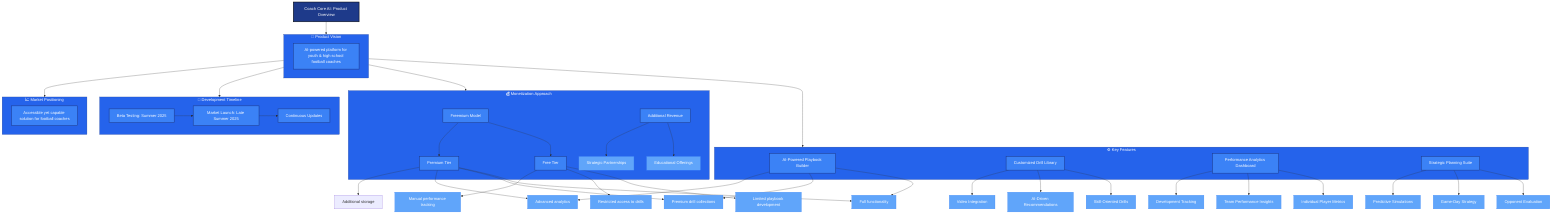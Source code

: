 flowchart TD
    title["Coach Core AI: Product Overview"]
    title --> vision

    subgraph vision["🎯 Product Vision"]
        ai["AI-powered platform for youth & high school football coaches"]
    end

    vision --> features
    vision --> monetization
    vision --> timeline
    vision --> market

    subgraph features["⚙️ Key Features"]
        playbook["AI-Powered Playbook Builder"]
        drills["Customized Drill Library"]
        analytics["Performance Analytics Dashboard"]
        planning["Strategic Planning Suite"]
    end

    subgraph monetization["💰 Monetization Approach"]
        freemium["Freemium Model"]
        freemium --> free["Free Tier"]
        freemium --> premium["Premium Tier"]
        revenue["Additional Revenue"]
        revenue --> education["Educational Offerings"]
        revenue --> partnerships["Strategic Partnerships"]
    end

    subgraph timeline["🚀 Development Timeline"]
        beta["Beta Testing: Summer 2025"]
        launch["Market Launch: Late Summer 2025"]
        updates["Continuous Updates"]
        beta --> launch --> updates
    end
    
    subgraph market["📈 Market Positioning"]
        positioning["Accessible yet capable solution for football coaches"]
    end

    %% Feature Details
    playbook --> p1["Customization"]
    playbook --> p2["Templates"]
    playbook --> p3["Drag-and-Drop Interface"]
    
    drills --> d1["Skill-Oriented Drills"]
    drills --> d2["AI-Driven Recommendations"]
    drills --> d3["Video Integration"]
    
    analytics --> a1["Individual Player Metrics"]
    analytics --> a2["Team Performance Insights"] 
    analytics --> a3["Development Tracking"]
    
    planning --> s1["Opponent Evaluation"]
    planning --> s2["Game-Day Strategy"]
    planning --> s3["Predictive Simulations"]

    %% Free vs Premium
    free --> f1["Limited playbook development"]
    free --> f2["Restricted access to drills"]
    free --> f3["Manual performance tracking"]
    
    premium --> p1["Full functionality"]
    premium --> p2["Premium drill collections"]
    premium --> p3["Advanced analytics"]
    premium --> p4["Additional storage"]

    classDef blue fill:#3b82f6,color:white,stroke:#1e3a8a,stroke-width:2px
    classDef lightBlue fill:#60a5fa,color:white,stroke:#3b82f6,stroke-width:1px
    classDef title fill:#1e3a8a,color:white,stroke:#000,stroke-width:2px
    classDef subTitle fill:#2563eb,color:white,stroke:#1e3a8a,stroke-width:1px
    
    class title title
    class vision,features,monetization,timeline,market subTitle
    class ai,playbook,drills,analytics,planning,freemium,free,premium,revenue,beta,launch,updates,positioning blue
    class p1,p2,p3,d1,d2,d3,a1,a2,a3,s1,s2,s3,f1,f2,f3,education,partnerships lightBlue